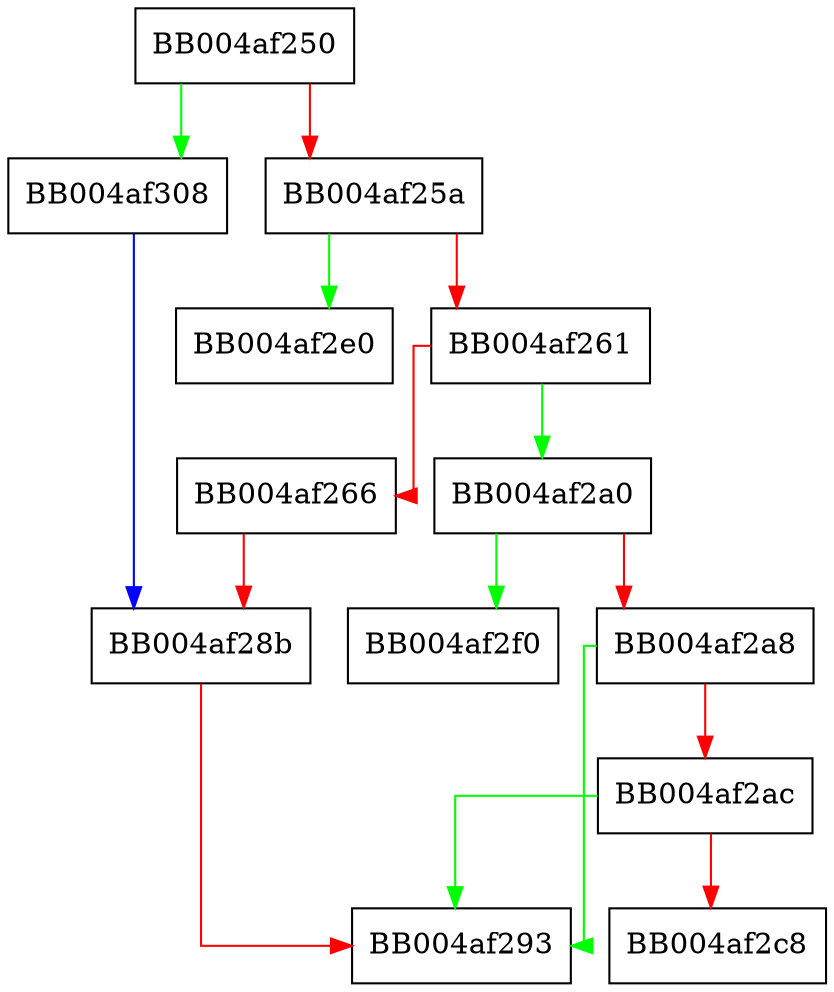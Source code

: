 digraph ossl_quic_conn_get_blocking_mode {
  node [shape="box"];
  graph [splines=ortho];
  BB004af250 -> BB004af308 [color="green"];
  BB004af250 -> BB004af25a [color="red"];
  BB004af25a -> BB004af2e0 [color="green"];
  BB004af25a -> BB004af261 [color="red"];
  BB004af261 -> BB004af2a0 [color="green"];
  BB004af261 -> BB004af266 [color="red"];
  BB004af266 -> BB004af28b [color="red"];
  BB004af28b -> BB004af293 [color="red"];
  BB004af2a0 -> BB004af2f0 [color="green"];
  BB004af2a0 -> BB004af2a8 [color="red"];
  BB004af2a8 -> BB004af293 [color="green"];
  BB004af2a8 -> BB004af2ac [color="red"];
  BB004af2ac -> BB004af293 [color="green"];
  BB004af2ac -> BB004af2c8 [color="red"];
  BB004af308 -> BB004af28b [color="blue"];
}